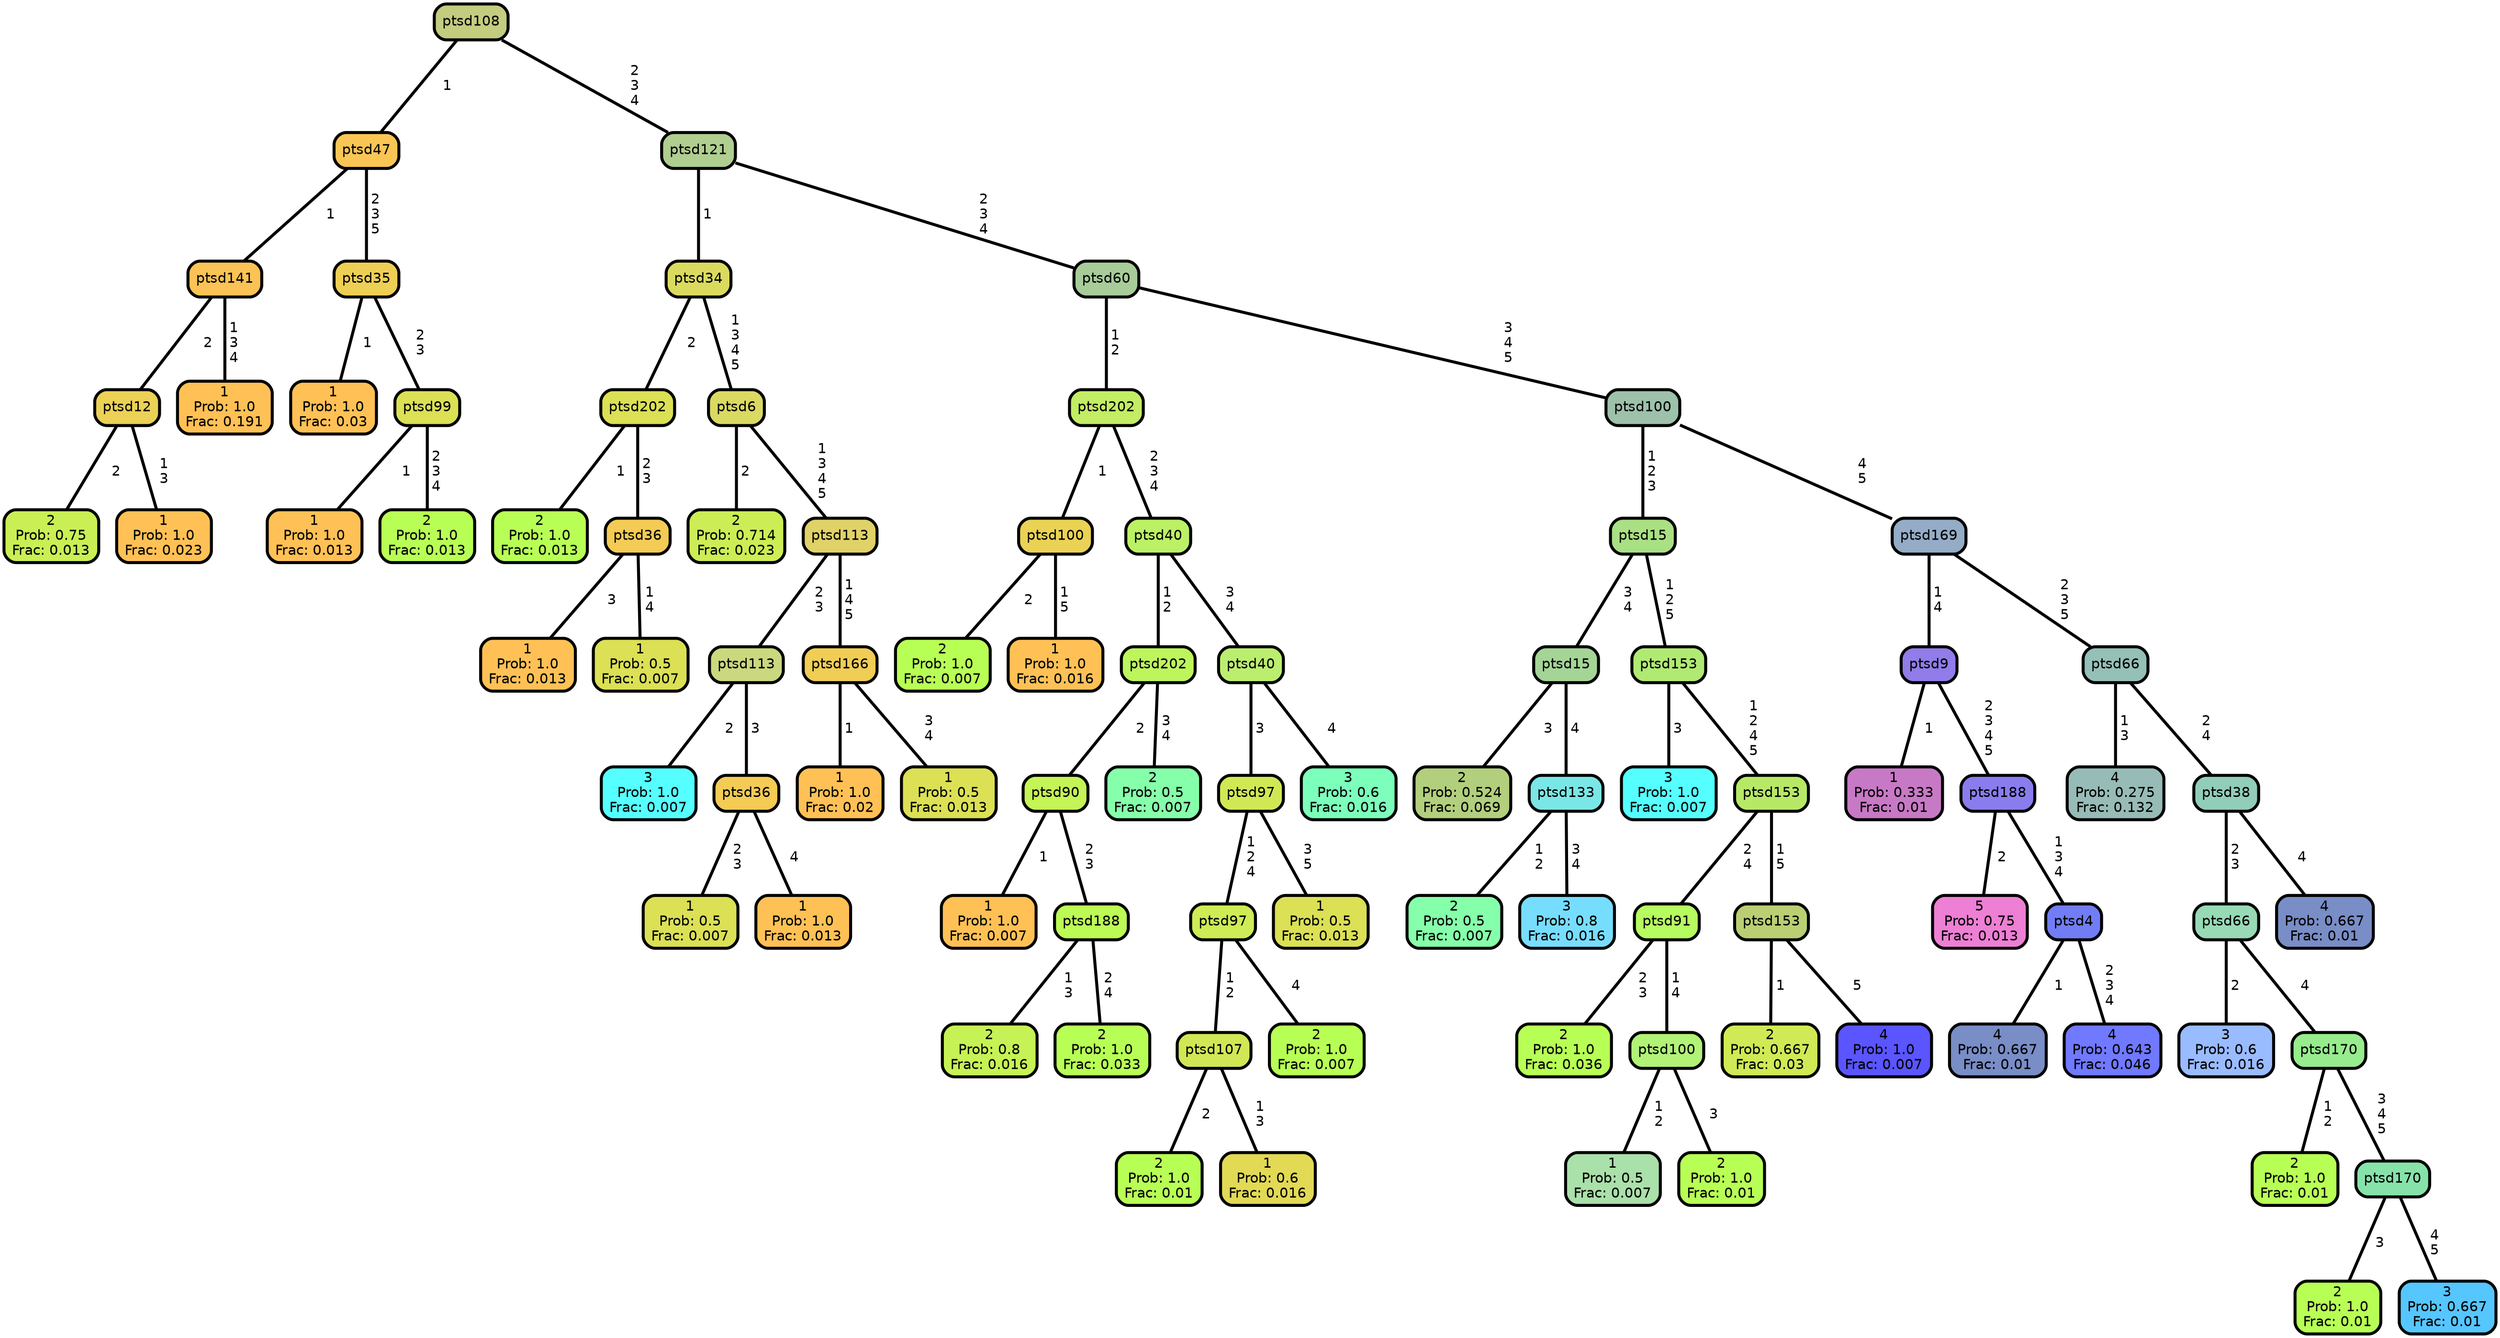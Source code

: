 graph Tree {
node [shape=box, style="filled, rounded",color="black",penwidth="3",fontcolor="black",                 fontname=helvetica] ;
graph [ranksep="0 equally", splines=straight,                 bgcolor=transparent, dpi=60] ;
edge [fontname=helvetica, color=black] ;
0 [label="2
Prob: 0.75
Frac: 0.013", fillcolor="#c9ef55"] ;
1 [label="ptsd12",href=".//ptsd12.svg", fillcolor="#ebd155"] ;
2 [label="1
Prob: 1.0
Frac: 0.023", fillcolor="#ffc155"] ;
3 [label="ptsd141",href=".//ptsd141.svg", fillcolor="#fbc355"] ;
4 [label="1
Prob: 1.0
Frac: 0.191", fillcolor="#ffc155"] ;
5 [label="ptsd47",href=".//ptsd47.svg", fillcolor="#f9c655"] ;
6 [label="1
Prob: 1.0
Frac: 0.03", fillcolor="#ffc155"] ;
7 [label="ptsd35",href=".//ptsd35.svg", fillcolor="#eecf55"] ;
8 [label="1
Prob: 1.0
Frac: 0.013", fillcolor="#ffc155"] ;
9 [label="ptsd99",href=".//ptsd99.svg", fillcolor="#dbe055"] ;
10 [label="2
Prob: 1.0
Frac: 0.013", fillcolor="#b8ff55"] ;
11 [label="ptsd108",href=".//ptsd108.svg", fillcolor="#c4cc7f"] ;
12 [label="2
Prob: 1.0
Frac: 0.013", fillcolor="#b8ff55"] ;
13 [label="ptsd202",href=".//ptsd202.svg", fillcolor="#dbe055"] ;
14 [label="1
Prob: 1.0
Frac: 0.013", fillcolor="#ffc155"] ;
15 [label="ptsd36",href=".//ptsd36.svg", fillcolor="#f3cb55"] ;
16 [label="1
Prob: 0.5
Frac: 0.007", fillcolor="#dbe055"] ;
17 [label="ptsd34",href=".//ptsd34.svg", fillcolor="#dadb5e"] ;
18 [label="2
Prob: 0.714
Frac: 0.023", fillcolor="#cced55"] ;
19 [label="ptsd6",href=".//ptsd6.svg", fillcolor="#dad962"] ;
20 [label="3
Prob: 1.0
Frac: 0.007", fillcolor="#55ffff"] ;
21 [label="ptsd113",href=".//ptsd113.svg", fillcolor="#cbd87f"] ;
22 [label="1
Prob: 0.5
Frac: 0.007", fillcolor="#dbe055"] ;
23 [label="ptsd36",href=".//ptsd36.svg", fillcolor="#f3cb55"] ;
24 [label="1
Prob: 1.0
Frac: 0.013", fillcolor="#ffc155"] ;
25 [label="ptsd113",href=".//ptsd113.svg", fillcolor="#e0d267"] ;
26 [label="1
Prob: 1.0
Frac: 0.02", fillcolor="#ffc155"] ;
27 [label="ptsd166",href=".//ptsd166.svg", fillcolor="#f0cd55"] ;
28 [label="1
Prob: 0.5
Frac: 0.013", fillcolor="#dbe055"] ;
29 [label="ptsd121",href=".//ptsd121.svg", fillcolor="#afce90"] ;
30 [label="2
Prob: 1.0
Frac: 0.007", fillcolor="#b8ff55"] ;
31 [label="ptsd100",href=".//ptsd100.svg", fillcolor="#ead255"] ;
32 [label="1
Prob: 1.0
Frac: 0.016", fillcolor="#ffc155"] ;
33 [label="ptsd202",href=".//ptsd202.svg", fillcolor="#c3ed64"] ;
34 [label="1
Prob: 1.0
Frac: 0.007", fillcolor="#ffc155"] ;
35 [label="ptsd90",href=".//ptsd90.svg", fillcolor="#c4f455"] ;
36 [label="2
Prob: 0.8
Frac: 0.016", fillcolor="#c6f255"] ;
37 [label="ptsd188",href=".//ptsd188.svg", fillcolor="#bcfa55"] ;
38 [label="2
Prob: 1.0
Frac: 0.033", fillcolor="#b8ff55"] ;
39 [label="ptsd202",href=".//ptsd202.svg", fillcolor="#bef55d"] ;
40 [label="2
Prob: 0.5
Frac: 0.007", fillcolor="#86ffaa"] ;
41 [label="ptsd40",href=".//ptsd40.svg", fillcolor="#bcf166"] ;
42 [label="2
Prob: 1.0
Frac: 0.01", fillcolor="#b8ff55"] ;
43 [label="ptsd107",href=".//ptsd107.svg", fillcolor="#d2e755"] ;
44 [label="1
Prob: 0.6
Frac: 0.016", fillcolor="#e2d955"] ;
45 [label="ptsd97",href=".//ptsd97.svg", fillcolor="#cdec55"] ;
46 [label="2
Prob: 1.0
Frac: 0.007", fillcolor="#b8ff55"] ;
47 [label="ptsd97",href=".//ptsd97.svg", fillcolor="#d1e855"] ;
48 [label="1
Prob: 0.5
Frac: 0.013", fillcolor="#dbe055"] ;
49 [label="ptsd40",href=".//ptsd40.svg", fillcolor="#bbee6f"] ;
50 [label="3
Prob: 0.6
Frac: 0.016", fillcolor="#7cffbb"] ;
51 [label="ptsd60",href=".//ptsd60.svg", fillcolor="#a7cc99"] ;
52 [label="2
Prob: 0.524
Frac: 0.069", fillcolor="#b2cf7d"] ;
53 [label="ptsd15",href=".//ptsd15.svg", fillcolor="#a4d597"] ;
54 [label="2
Prob: 0.5
Frac: 0.007", fillcolor="#86ffaa"] ;
55 [label="ptsd133",href=".//ptsd133.svg", fillcolor="#7be6e6"] ;
56 [label="3
Prob: 0.8
Frac: 0.016", fillcolor="#77ddff"] ;
57 [label="ptsd15",href=".//ptsd15.svg", fillcolor="#aae084"] ;
58 [label="3
Prob: 1.0
Frac: 0.007", fillcolor="#55ffff"] ;
59 [label="ptsd153",href=".//ptsd153.svg", fillcolor="#b1ea72"] ;
60 [label="2
Prob: 1.0
Frac: 0.036", fillcolor="#b8ff55"] ;
61 [label="ptsd91",href=".//ptsd91.svg", fillcolor="#b6fb5f"] ;
62 [label="1
Prob: 0.5
Frac: 0.007", fillcolor="#aae0aa"] ;
63 [label="ptsd100",href=".//ptsd100.svg", fillcolor="#b2f277"] ;
64 [label="2
Prob: 1.0
Frac: 0.01", fillcolor="#b8ff55"] ;
65 [label="ptsd153",href=".//ptsd153.svg", fillcolor="#b7e967"] ;
66 [label="2
Prob: 0.667
Frac: 0.03", fillcolor="#cfea55"] ;
67 [label="ptsd153",href=".//ptsd153.svg", fillcolor="#bacf73"] ;
68 [label="4
Prob: 1.0
Frac: 0.007", fillcolor="#5a55ff"] ;
69 [label="ptsd100",href=".//ptsd100.svg", fillcolor="#9dc1ab"] ;
70 [label="1
Prob: 0.333
Frac: 0.01", fillcolor="#c879c6"] ;
71 [label="ptsd9",href=".//ptsd9.svg", fillcolor="#917ce9"] ;
72 [label="5
Prob: 0.75
Frac: 0.013", fillcolor="#ed7fd4"] ;
73 [label="ptsd188",href=".//ptsd188.svg", fillcolor="#897dee"] ;
74 [label="4
Prob: 0.667
Frac: 0.01", fillcolor="#798dc6"] ;
75 [label="ptsd4",href=".//ptsd4.svg", fillcolor="#727df5"] ;
76 [label="4
Prob: 0.643
Frac: 0.046", fillcolor="#7079ff"] ;
77 [label="ptsd169",href=".//ptsd169.svg", fillcolor="#94acc6"] ;
78 [label="4
Prob: 0.275
Frac: 0.132", fillcolor="#97bbb6"] ;
79 [label="ptsd66",href=".//ptsd66.svg", fillcolor="#95c0b7"] ;
80 [label="3
Prob: 0.6
Frac: 0.016", fillcolor="#99bbff"] ;
81 [label="ptsd66",href=".//ptsd66.svg", fillcolor="#98dab6"] ;
82 [label="2
Prob: 1.0
Frac: 0.01", fillcolor="#b8ff55"] ;
83 [label="ptsd170",href=".//ptsd170.svg", fillcolor="#97ec8d"] ;
84 [label="2
Prob: 1.0
Frac: 0.01", fillcolor="#b8ff55"] ;
85 [label="ptsd170",href=".//ptsd170.svg", fillcolor="#87e2aa"] ;
86 [label="3
Prob: 0.667
Frac: 0.01", fillcolor="#56c6ff"] ;
87 [label="ptsd38",href=".//ptsd38.svg", fillcolor="#92cdb9"] ;
88 [label="4
Prob: 0.667
Frac: 0.01", fillcolor="#798dc6"] ;
1 -- 0 [label=" 2",penwidth=3] ;
1 -- 2 [label=" 1\n 3",penwidth=3] ;
3 -- 1 [label=" 2",penwidth=3] ;
3 -- 4 [label=" 1\n 3\n 4",penwidth=3] ;
5 -- 3 [label=" 1",penwidth=3] ;
5 -- 7 [label=" 2\n 3\n 5",penwidth=3] ;
7 -- 6 [label=" 1",penwidth=3] ;
7 -- 9 [label=" 2\n 3",penwidth=3] ;
9 -- 8 [label=" 1",penwidth=3] ;
9 -- 10 [label=" 2\n 3\n 4",penwidth=3] ;
11 -- 5 [label=" 1",penwidth=3] ;
11 -- 29 [label=" 2\n 3\n 4",penwidth=3] ;
13 -- 12 [label=" 1",penwidth=3] ;
13 -- 15 [label=" 2\n 3",penwidth=3] ;
15 -- 14 [label=" 3",penwidth=3] ;
15 -- 16 [label=" 1\n 4",penwidth=3] ;
17 -- 13 [label=" 2",penwidth=3] ;
17 -- 19 [label=" 1\n 3\n 4\n 5",penwidth=3] ;
19 -- 18 [label=" 2",penwidth=3] ;
19 -- 25 [label=" 1\n 3\n 4\n 5",penwidth=3] ;
21 -- 20 [label=" 2",penwidth=3] ;
21 -- 23 [label=" 3",penwidth=3] ;
23 -- 22 [label=" 2\n 3",penwidth=3] ;
23 -- 24 [label=" 4",penwidth=3] ;
25 -- 21 [label=" 2\n 3",penwidth=3] ;
25 -- 27 [label=" 1\n 4\n 5",penwidth=3] ;
27 -- 26 [label=" 1",penwidth=3] ;
27 -- 28 [label=" 3\n 4",penwidth=3] ;
29 -- 17 [label=" 1",penwidth=3] ;
29 -- 51 [label=" 2\n 3\n 4",penwidth=3] ;
31 -- 30 [label=" 2",penwidth=3] ;
31 -- 32 [label=" 1\n 5",penwidth=3] ;
33 -- 31 [label=" 1",penwidth=3] ;
33 -- 41 [label=" 2\n 3\n 4",penwidth=3] ;
35 -- 34 [label=" 1",penwidth=3] ;
35 -- 37 [label=" 2\n 3",penwidth=3] ;
37 -- 36 [label=" 1\n 3",penwidth=3] ;
37 -- 38 [label=" 2\n 4",penwidth=3] ;
39 -- 35 [label=" 2",penwidth=3] ;
39 -- 40 [label=" 3\n 4",penwidth=3] ;
41 -- 39 [label=" 1\n 2",penwidth=3] ;
41 -- 49 [label=" 3\n 4",penwidth=3] ;
43 -- 42 [label=" 2",penwidth=3] ;
43 -- 44 [label=" 1\n 3",penwidth=3] ;
45 -- 43 [label=" 1\n 2",penwidth=3] ;
45 -- 46 [label=" 4",penwidth=3] ;
47 -- 45 [label=" 1\n 2\n 4",penwidth=3] ;
47 -- 48 [label=" 3\n 5",penwidth=3] ;
49 -- 47 [label=" 3",penwidth=3] ;
49 -- 50 [label=" 4",penwidth=3] ;
51 -- 33 [label=" 1\n 2",penwidth=3] ;
51 -- 69 [label=" 3\n 4\n 5",penwidth=3] ;
53 -- 52 [label=" 3",penwidth=3] ;
53 -- 55 [label=" 4",penwidth=3] ;
55 -- 54 [label=" 1\n 2",penwidth=3] ;
55 -- 56 [label=" 3\n 4",penwidth=3] ;
57 -- 53 [label=" 3\n 4",penwidth=3] ;
57 -- 59 [label=" 1\n 2\n 5",penwidth=3] ;
59 -- 58 [label=" 3",penwidth=3] ;
59 -- 65 [label=" 1\n 2\n 4\n 5",penwidth=3] ;
61 -- 60 [label=" 2\n 3",penwidth=3] ;
61 -- 63 [label=" 1\n 4",penwidth=3] ;
63 -- 62 [label=" 1\n 2",penwidth=3] ;
63 -- 64 [label=" 3",penwidth=3] ;
65 -- 61 [label=" 2\n 4",penwidth=3] ;
65 -- 67 [label=" 1\n 5",penwidth=3] ;
67 -- 66 [label=" 1",penwidth=3] ;
67 -- 68 [label=" 5",penwidth=3] ;
69 -- 57 [label=" 1\n 2\n 3",penwidth=3] ;
69 -- 77 [label=" 4\n 5",penwidth=3] ;
71 -- 70 [label=" 1",penwidth=3] ;
71 -- 73 [label=" 2\n 3\n 4\n 5",penwidth=3] ;
73 -- 72 [label=" 2",penwidth=3] ;
73 -- 75 [label=" 1\n 3\n 4",penwidth=3] ;
75 -- 74 [label=" 1",penwidth=3] ;
75 -- 76 [label=" 2\n 3\n 4",penwidth=3] ;
77 -- 71 [label=" 1\n 4",penwidth=3] ;
77 -- 79 [label=" 2\n 3\n 5",penwidth=3] ;
79 -- 78 [label=" 1\n 3",penwidth=3] ;
79 -- 87 [label=" 2\n 4",penwidth=3] ;
81 -- 80 [label=" 2",penwidth=3] ;
81 -- 83 [label=" 4",penwidth=3] ;
83 -- 82 [label=" 1\n 2",penwidth=3] ;
83 -- 85 [label=" 3\n 4\n 5",penwidth=3] ;
85 -- 84 [label=" 3",penwidth=3] ;
85 -- 86 [label=" 4\n 5",penwidth=3] ;
87 -- 81 [label=" 2\n 3",penwidth=3] ;
87 -- 88 [label=" 4",penwidth=3] ;
{rank = same;}}